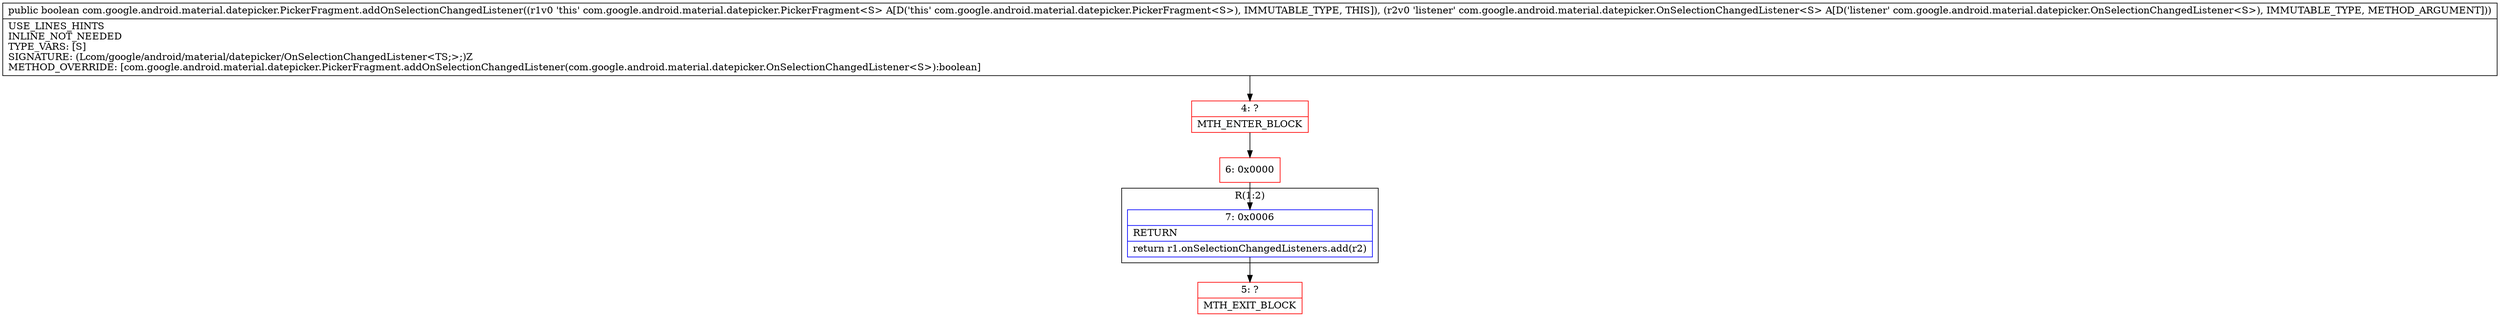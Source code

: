 digraph "CFG forcom.google.android.material.datepicker.PickerFragment.addOnSelectionChangedListener(Lcom\/google\/android\/material\/datepicker\/OnSelectionChangedListener;)Z" {
subgraph cluster_Region_1255684033 {
label = "R(1:2)";
node [shape=record,color=blue];
Node_7 [shape=record,label="{7\:\ 0x0006|RETURN\l|return r1.onSelectionChangedListeners.add(r2)\l}"];
}
Node_4 [shape=record,color=red,label="{4\:\ ?|MTH_ENTER_BLOCK\l}"];
Node_6 [shape=record,color=red,label="{6\:\ 0x0000}"];
Node_5 [shape=record,color=red,label="{5\:\ ?|MTH_EXIT_BLOCK\l}"];
MethodNode[shape=record,label="{public boolean com.google.android.material.datepicker.PickerFragment.addOnSelectionChangedListener((r1v0 'this' com.google.android.material.datepicker.PickerFragment\<S\> A[D('this' com.google.android.material.datepicker.PickerFragment\<S\>), IMMUTABLE_TYPE, THIS]), (r2v0 'listener' com.google.android.material.datepicker.OnSelectionChangedListener\<S\> A[D('listener' com.google.android.material.datepicker.OnSelectionChangedListener\<S\>), IMMUTABLE_TYPE, METHOD_ARGUMENT]))  | USE_LINES_HINTS\lINLINE_NOT_NEEDED\lTYPE_VARS: [S]\lSIGNATURE: (Lcom\/google\/android\/material\/datepicker\/OnSelectionChangedListener\<TS;\>;)Z\lMETHOD_OVERRIDE: [com.google.android.material.datepicker.PickerFragment.addOnSelectionChangedListener(com.google.android.material.datepicker.OnSelectionChangedListener\<S\>):boolean]\l}"];
MethodNode -> Node_4;Node_7 -> Node_5;
Node_4 -> Node_6;
Node_6 -> Node_7;
}

